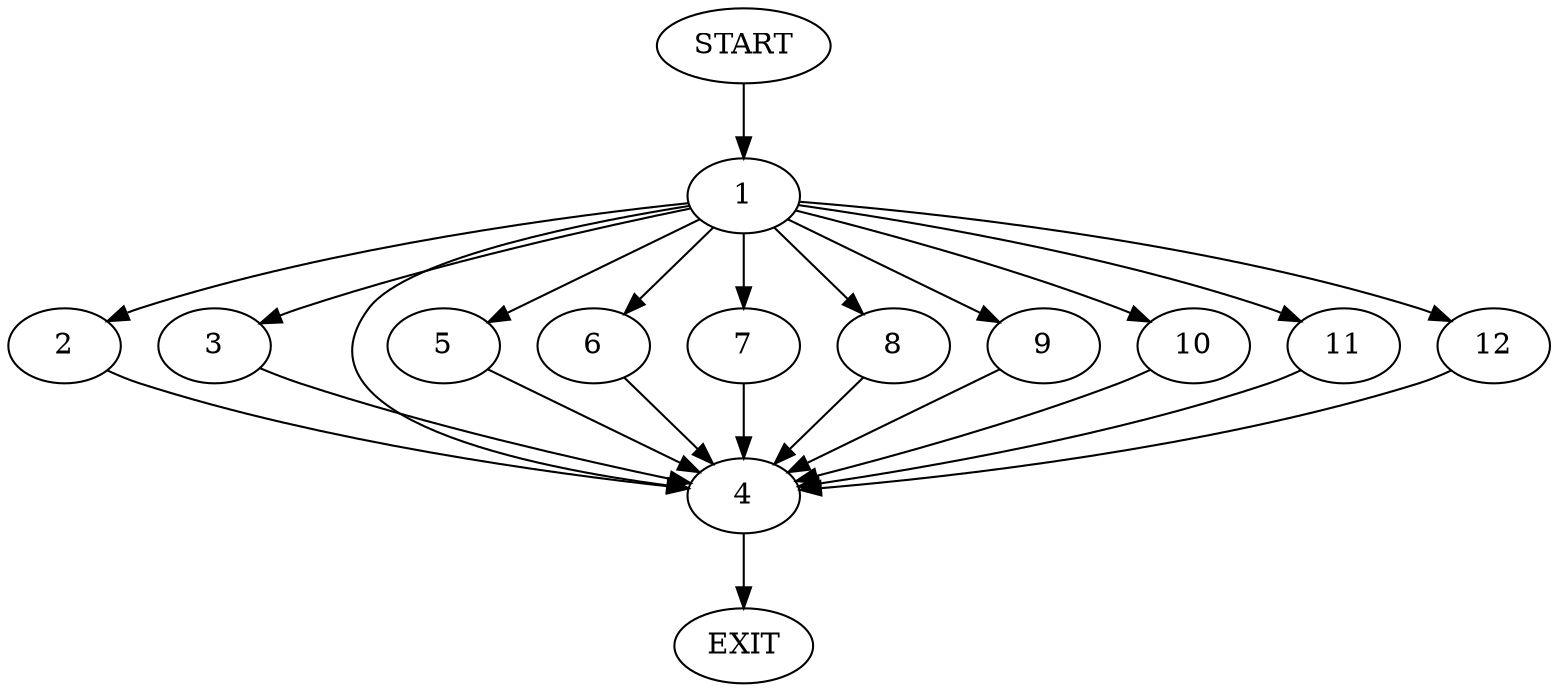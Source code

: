digraph {
0 [label="START"]
13 [label="EXIT"]
0 -> 1
1 -> 2
1 -> 3
1 -> 4
1 -> 5
1 -> 6
1 -> 7
1 -> 8
1 -> 9
1 -> 10
1 -> 11
1 -> 12
9 -> 4
2 -> 4
5 -> 4
11 -> 4
8 -> 4
3 -> 4
7 -> 4
10 -> 4
4 -> 13
6 -> 4
12 -> 4
}
